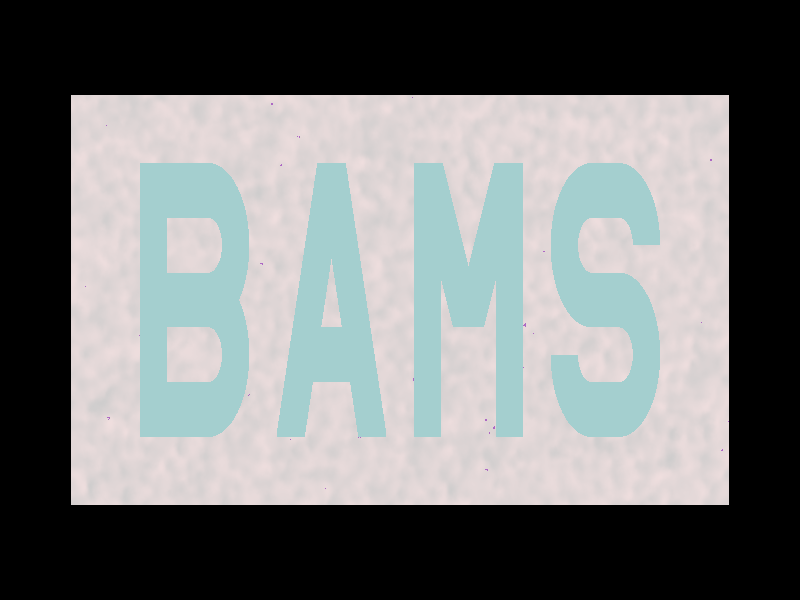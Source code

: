 #include "colors.inc"           // Standard colors library
//#include "shapes.inc"           // Commonly used object shapes
#include "textures.inc"         // LOTS of neat textures.  Lots of NEW textures.
#include "stones.inc"
#include "chars.inc"

light_source {<-71, 7, -90> color Gray80}
light_source {< 31, 12, -20> color White}

camera 
   {
   location  <0,    0,   -70>
   direction <0.0,  0.0,  4.0>
   up        <0.0,  1.0,  0>
   right     <4/3,  0.0,  0>
   look_at   <0,    0,    0>
   }


#declare BAMS = union
   {
   object {char_B translate <0,  0, 0>} 
   object {char_A translate <5,  0, 0>} 
   object {char_M translate <10, 0, 0>} 
   object {char_S translate <15, 0, 0>} 
   translate <2.5, 0, 0>
   }

union
   {
   difference
      {
      box {<-2, -2, .1> <22, 10, 3>}
      object {BAMS scale <1, 8/5, .2> translate <0, 0, 0>}
      texture {PinkAlabaster}
      }

   box
      {
      <-1.9, -1.9, .101> <21.9, 9.9, .1011>
      texture 
         {
//         pigment { LightBlue }
         pigment { CadetBlue }
         }
      finish
         {
         ambient .95
         }
      }
   translate <-10, -4, 0>
   scale <.8, 1, 1>
   }

